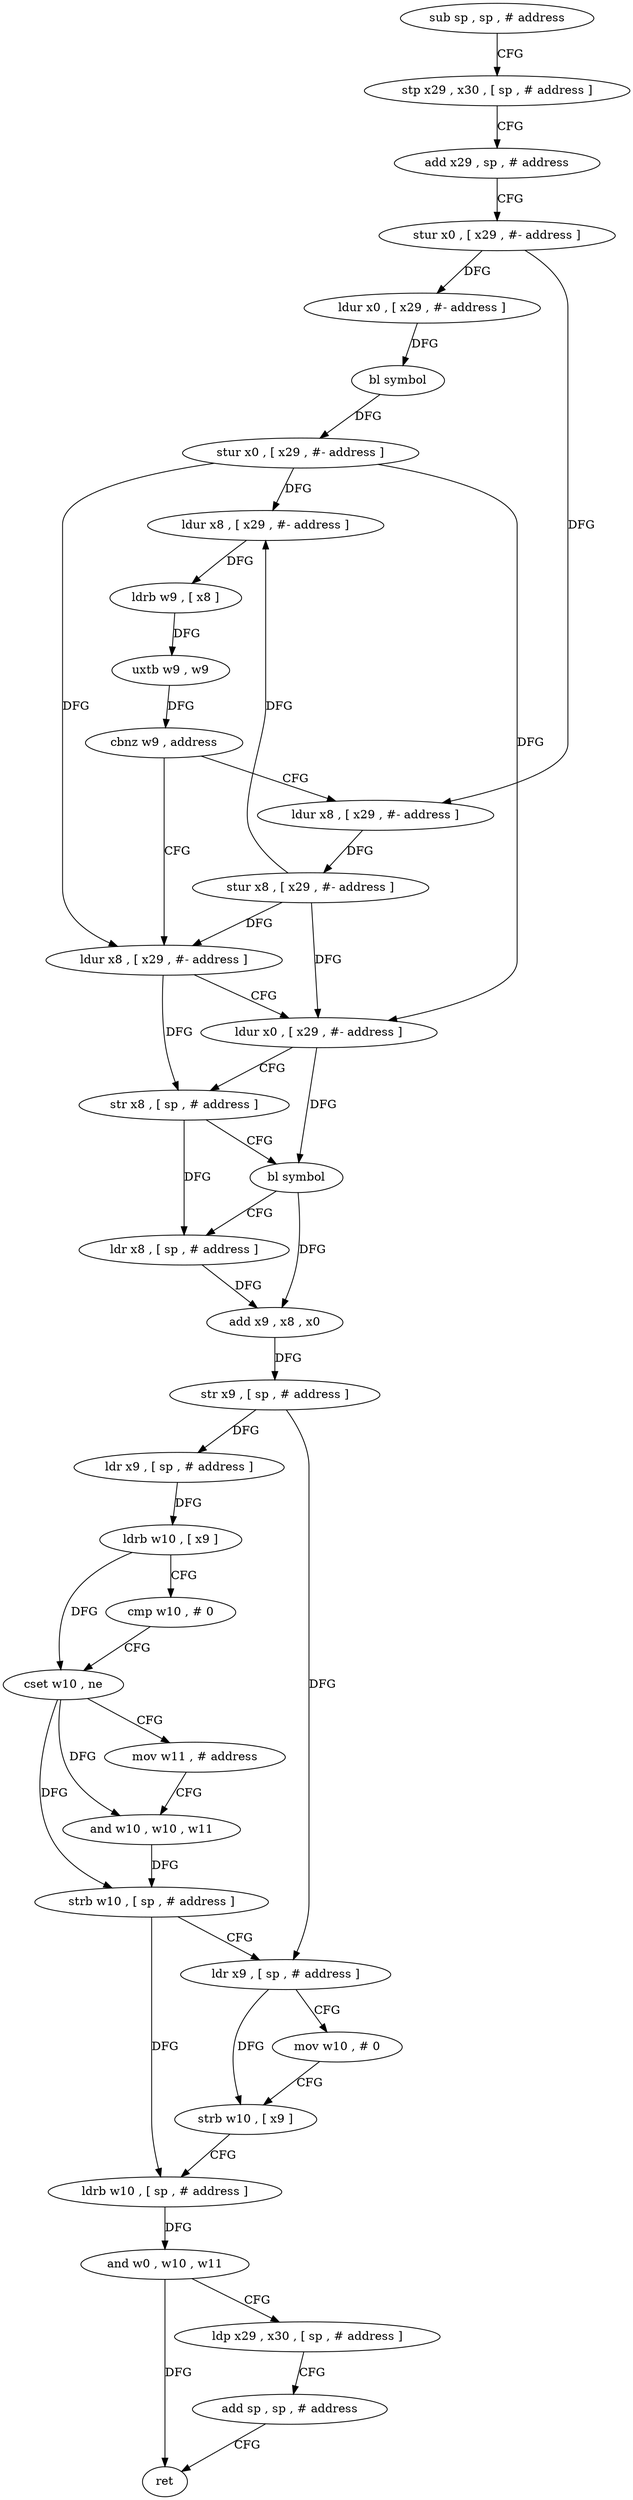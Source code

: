 digraph "func" {
"4202080" [label = "sub sp , sp , # address" ]
"4202084" [label = "stp x29 , x30 , [ sp , # address ]" ]
"4202088" [label = "add x29 , sp , # address" ]
"4202092" [label = "stur x0 , [ x29 , #- address ]" ]
"4202096" [label = "ldur x0 , [ x29 , #- address ]" ]
"4202100" [label = "bl symbol" ]
"4202104" [label = "stur x0 , [ x29 , #- address ]" ]
"4202108" [label = "ldur x8 , [ x29 , #- address ]" ]
"4202112" [label = "ldrb w9 , [ x8 ]" ]
"4202116" [label = "uxtb w9 , w9" ]
"4202120" [label = "cbnz w9 , address" ]
"4202132" [label = "ldur x8 , [ x29 , #- address ]" ]
"4202124" [label = "ldur x8 , [ x29 , #- address ]" ]
"4202136" [label = "ldur x0 , [ x29 , #- address ]" ]
"4202140" [label = "str x8 , [ sp , # address ]" ]
"4202144" [label = "bl symbol" ]
"4202148" [label = "ldr x8 , [ sp , # address ]" ]
"4202152" [label = "add x9 , x8 , x0" ]
"4202156" [label = "str x9 , [ sp , # address ]" ]
"4202160" [label = "ldr x9 , [ sp , # address ]" ]
"4202164" [label = "ldrb w10 , [ x9 ]" ]
"4202168" [label = "cmp w10 , # 0" ]
"4202172" [label = "cset w10 , ne" ]
"4202176" [label = "mov w11 , # address" ]
"4202180" [label = "and w10 , w10 , w11" ]
"4202184" [label = "strb w10 , [ sp , # address ]" ]
"4202188" [label = "ldr x9 , [ sp , # address ]" ]
"4202192" [label = "mov w10 , # 0" ]
"4202196" [label = "strb w10 , [ x9 ]" ]
"4202200" [label = "ldrb w10 , [ sp , # address ]" ]
"4202204" [label = "and w0 , w10 , w11" ]
"4202208" [label = "ldp x29 , x30 , [ sp , # address ]" ]
"4202212" [label = "add sp , sp , # address" ]
"4202216" [label = "ret" ]
"4202128" [label = "stur x8 , [ x29 , #- address ]" ]
"4202080" -> "4202084" [ label = "CFG" ]
"4202084" -> "4202088" [ label = "CFG" ]
"4202088" -> "4202092" [ label = "CFG" ]
"4202092" -> "4202096" [ label = "DFG" ]
"4202092" -> "4202124" [ label = "DFG" ]
"4202096" -> "4202100" [ label = "DFG" ]
"4202100" -> "4202104" [ label = "DFG" ]
"4202104" -> "4202108" [ label = "DFG" ]
"4202104" -> "4202132" [ label = "DFG" ]
"4202104" -> "4202136" [ label = "DFG" ]
"4202108" -> "4202112" [ label = "DFG" ]
"4202112" -> "4202116" [ label = "DFG" ]
"4202116" -> "4202120" [ label = "DFG" ]
"4202120" -> "4202132" [ label = "CFG" ]
"4202120" -> "4202124" [ label = "CFG" ]
"4202132" -> "4202136" [ label = "CFG" ]
"4202132" -> "4202140" [ label = "DFG" ]
"4202124" -> "4202128" [ label = "DFG" ]
"4202136" -> "4202140" [ label = "CFG" ]
"4202136" -> "4202144" [ label = "DFG" ]
"4202140" -> "4202144" [ label = "CFG" ]
"4202140" -> "4202148" [ label = "DFG" ]
"4202144" -> "4202148" [ label = "CFG" ]
"4202144" -> "4202152" [ label = "DFG" ]
"4202148" -> "4202152" [ label = "DFG" ]
"4202152" -> "4202156" [ label = "DFG" ]
"4202156" -> "4202160" [ label = "DFG" ]
"4202156" -> "4202188" [ label = "DFG" ]
"4202160" -> "4202164" [ label = "DFG" ]
"4202164" -> "4202168" [ label = "CFG" ]
"4202164" -> "4202172" [ label = "DFG" ]
"4202168" -> "4202172" [ label = "CFG" ]
"4202172" -> "4202176" [ label = "CFG" ]
"4202172" -> "4202180" [ label = "DFG" ]
"4202172" -> "4202184" [ label = "DFG" ]
"4202176" -> "4202180" [ label = "CFG" ]
"4202180" -> "4202184" [ label = "DFG" ]
"4202184" -> "4202188" [ label = "CFG" ]
"4202184" -> "4202200" [ label = "DFG" ]
"4202188" -> "4202192" [ label = "CFG" ]
"4202188" -> "4202196" [ label = "DFG" ]
"4202192" -> "4202196" [ label = "CFG" ]
"4202196" -> "4202200" [ label = "CFG" ]
"4202200" -> "4202204" [ label = "DFG" ]
"4202204" -> "4202208" [ label = "CFG" ]
"4202204" -> "4202216" [ label = "DFG" ]
"4202208" -> "4202212" [ label = "CFG" ]
"4202212" -> "4202216" [ label = "CFG" ]
"4202128" -> "4202132" [ label = "DFG" ]
"4202128" -> "4202108" [ label = "DFG" ]
"4202128" -> "4202136" [ label = "DFG" ]
}
